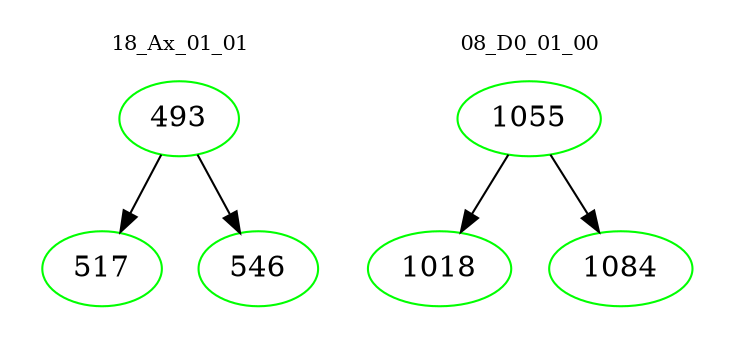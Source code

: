 digraph{
subgraph cluster_0 {
color = white
label = "18_Ax_01_01";
fontsize=10;
T0_493 [label="493", color="green"]
T0_493 -> T0_517 [color="black"]
T0_517 [label="517", color="green"]
T0_493 -> T0_546 [color="black"]
T0_546 [label="546", color="green"]
}
subgraph cluster_1 {
color = white
label = "08_D0_01_00";
fontsize=10;
T1_1055 [label="1055", color="green"]
T1_1055 -> T1_1018 [color="black"]
T1_1018 [label="1018", color="green"]
T1_1055 -> T1_1084 [color="black"]
T1_1084 [label="1084", color="green"]
}
}
